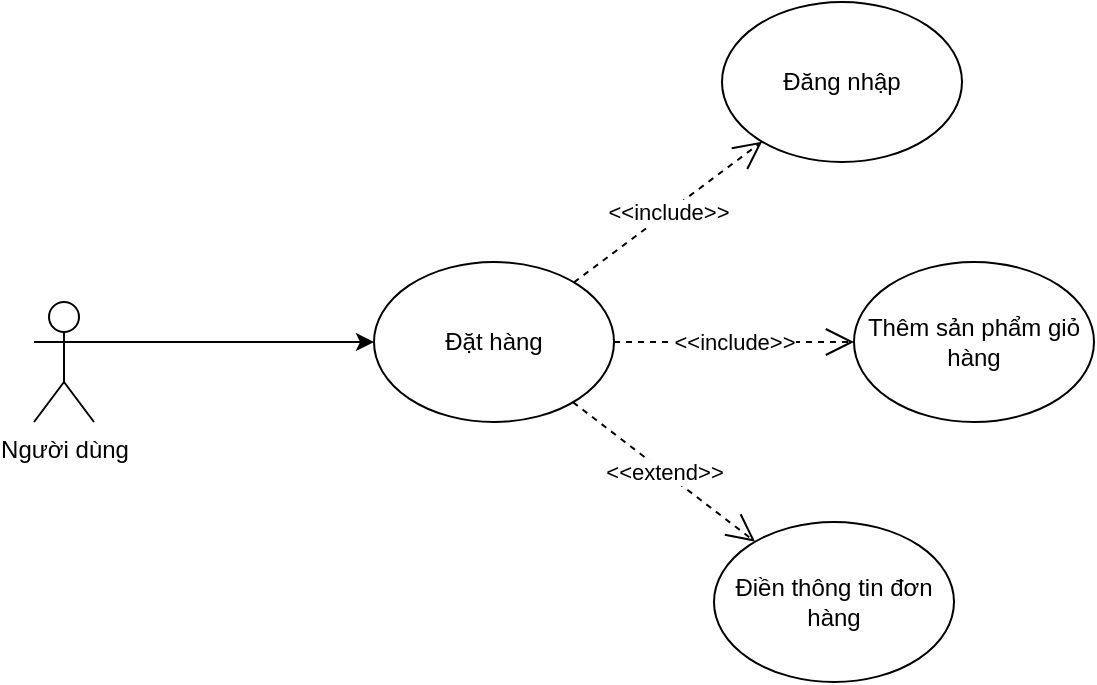 <mxfile version="12.1.3" pages="1"><diagram id="eQF6zc7gGta_LwvDx1Js" name="Page-1"><mxGraphModel dx="1415" dy="324" grid="1" gridSize="10" guides="1" tooltips="1" connect="1" arrows="1" fold="1" page="1" pageScale="1" pageWidth="850" pageHeight="1100" math="0" shadow="0"><root><mxCell id="0"/><mxCell id="1" parent="0"/><mxCell id="1lhZ6tcZFWkqGyVuHa5M-1" value="Người dùng&lt;br&gt;" style="shape=umlActor;verticalLabelPosition=bottom;labelBackgroundColor=#ffffff;verticalAlign=top;html=1;outlineConnect=0;" vertex="1" parent="1"><mxGeometry y="150" width="30" height="60" as="geometry"/></mxCell><mxCell id="1lhZ6tcZFWkqGyVuHa5M-2" value="Đặt hàng" style="ellipse;whiteSpace=wrap;html=1;" vertex="1" parent="1"><mxGeometry x="170" y="130" width="120" height="80" as="geometry"/></mxCell><mxCell id="1lhZ6tcZFWkqGyVuHa5M-3" value="" style="endArrow=classic;html=1;" edge="1" parent="1" target="1lhZ6tcZFWkqGyVuHa5M-2"><mxGeometry width="50" height="50" relative="1" as="geometry"><mxPoint x="30" y="170" as="sourcePoint"/><mxPoint x="260" y="270" as="targetPoint"/></mxGeometry></mxCell><mxCell id="1lhZ6tcZFWkqGyVuHa5M-4" value="Đăng nhập" style="ellipse;whiteSpace=wrap;html=1;" vertex="1" parent="1"><mxGeometry x="344" width="120" height="80" as="geometry"/></mxCell><mxCell id="1lhZ6tcZFWkqGyVuHa5M-5" value="&amp;lt;&amp;lt;include&amp;gt;&amp;gt;" style="endArrow=open;endSize=12;dashed=1;html=1;" edge="1" parent="1" source="1lhZ6tcZFWkqGyVuHa5M-2" target="1lhZ6tcZFWkqGyVuHa5M-4"><mxGeometry width="160" relative="1" as="geometry"><mxPoint x="540" y="200" as="sourcePoint"/><mxPoint x="700" y="200" as="targetPoint"/></mxGeometry></mxCell><mxCell id="1lhZ6tcZFWkqGyVuHa5M-6" value="Thêm sản phẩm giỏ hàng" style="ellipse;whiteSpace=wrap;html=1;" vertex="1" parent="1"><mxGeometry x="410" y="130" width="120" height="80" as="geometry"/></mxCell><mxCell id="1lhZ6tcZFWkqGyVuHa5M-7" value="Điền thông tin đơn hàng" style="ellipse;whiteSpace=wrap;html=1;" vertex="1" parent="1"><mxGeometry x="340" y="260" width="120" height="80" as="geometry"/></mxCell><mxCell id="1lhZ6tcZFWkqGyVuHa5M-8" value="&amp;lt;&amp;lt;include&amp;gt;&amp;gt;" style="endArrow=open;endSize=12;dashed=1;html=1;exitX=1;exitY=0.5;exitDx=0;exitDy=0;entryX=0;entryY=0.5;entryDx=0;entryDy=0;" edge="1" parent="1" source="1lhZ6tcZFWkqGyVuHa5M-2" target="1lhZ6tcZFWkqGyVuHa5M-6"><mxGeometry width="160" relative="1" as="geometry"><mxPoint x="560" y="100" as="sourcePoint"/><mxPoint x="720" y="100" as="targetPoint"/></mxGeometry></mxCell><mxCell id="1lhZ6tcZFWkqGyVuHa5M-9" value="&amp;lt;&amp;lt;extend&amp;gt;&amp;gt;" style="endArrow=open;endSize=12;dashed=1;html=1;" edge="1" parent="1" source="1lhZ6tcZFWkqGyVuHa5M-2" target="1lhZ6tcZFWkqGyVuHa5M-7"><mxGeometry width="160" relative="1" as="geometry"><mxPoint x="570" y="169.5" as="sourcePoint"/><mxPoint x="730" y="169.5" as="targetPoint"/></mxGeometry></mxCell></root></mxGraphModel></diagram></mxfile>